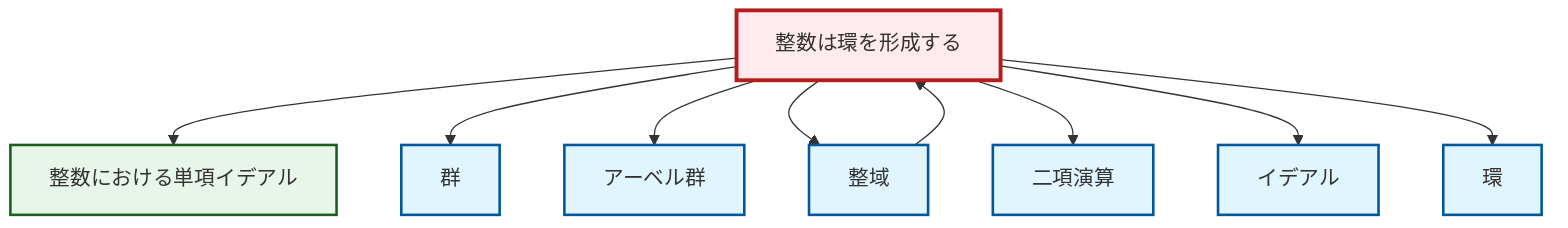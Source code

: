 graph TD
    classDef definition fill:#e1f5fe,stroke:#01579b,stroke-width:2px
    classDef theorem fill:#f3e5f5,stroke:#4a148c,stroke-width:2px
    classDef axiom fill:#fff3e0,stroke:#e65100,stroke-width:2px
    classDef example fill:#e8f5e9,stroke:#1b5e20,stroke-width:2px
    classDef current fill:#ffebee,stroke:#b71c1c,stroke-width:3px
    ex-integers-ring["整数は環を形成する"]:::example
    def-ideal["イデアル"]:::definition
    def-abelian-group["アーベル群"]:::definition
    def-integral-domain["整域"]:::definition
    def-binary-operation["二項演算"]:::definition
    def-ring["環"]:::definition
    ex-principal-ideal["整数における単項イデアル"]:::example
    def-group["群"]:::definition
    ex-integers-ring --> ex-principal-ideal
    ex-integers-ring --> def-group
    ex-integers-ring --> def-abelian-group
    ex-integers-ring --> def-integral-domain
    ex-integers-ring --> def-binary-operation
    ex-integers-ring --> def-ideal
    def-integral-domain --> ex-integers-ring
    ex-integers-ring --> def-ring
    class ex-integers-ring current